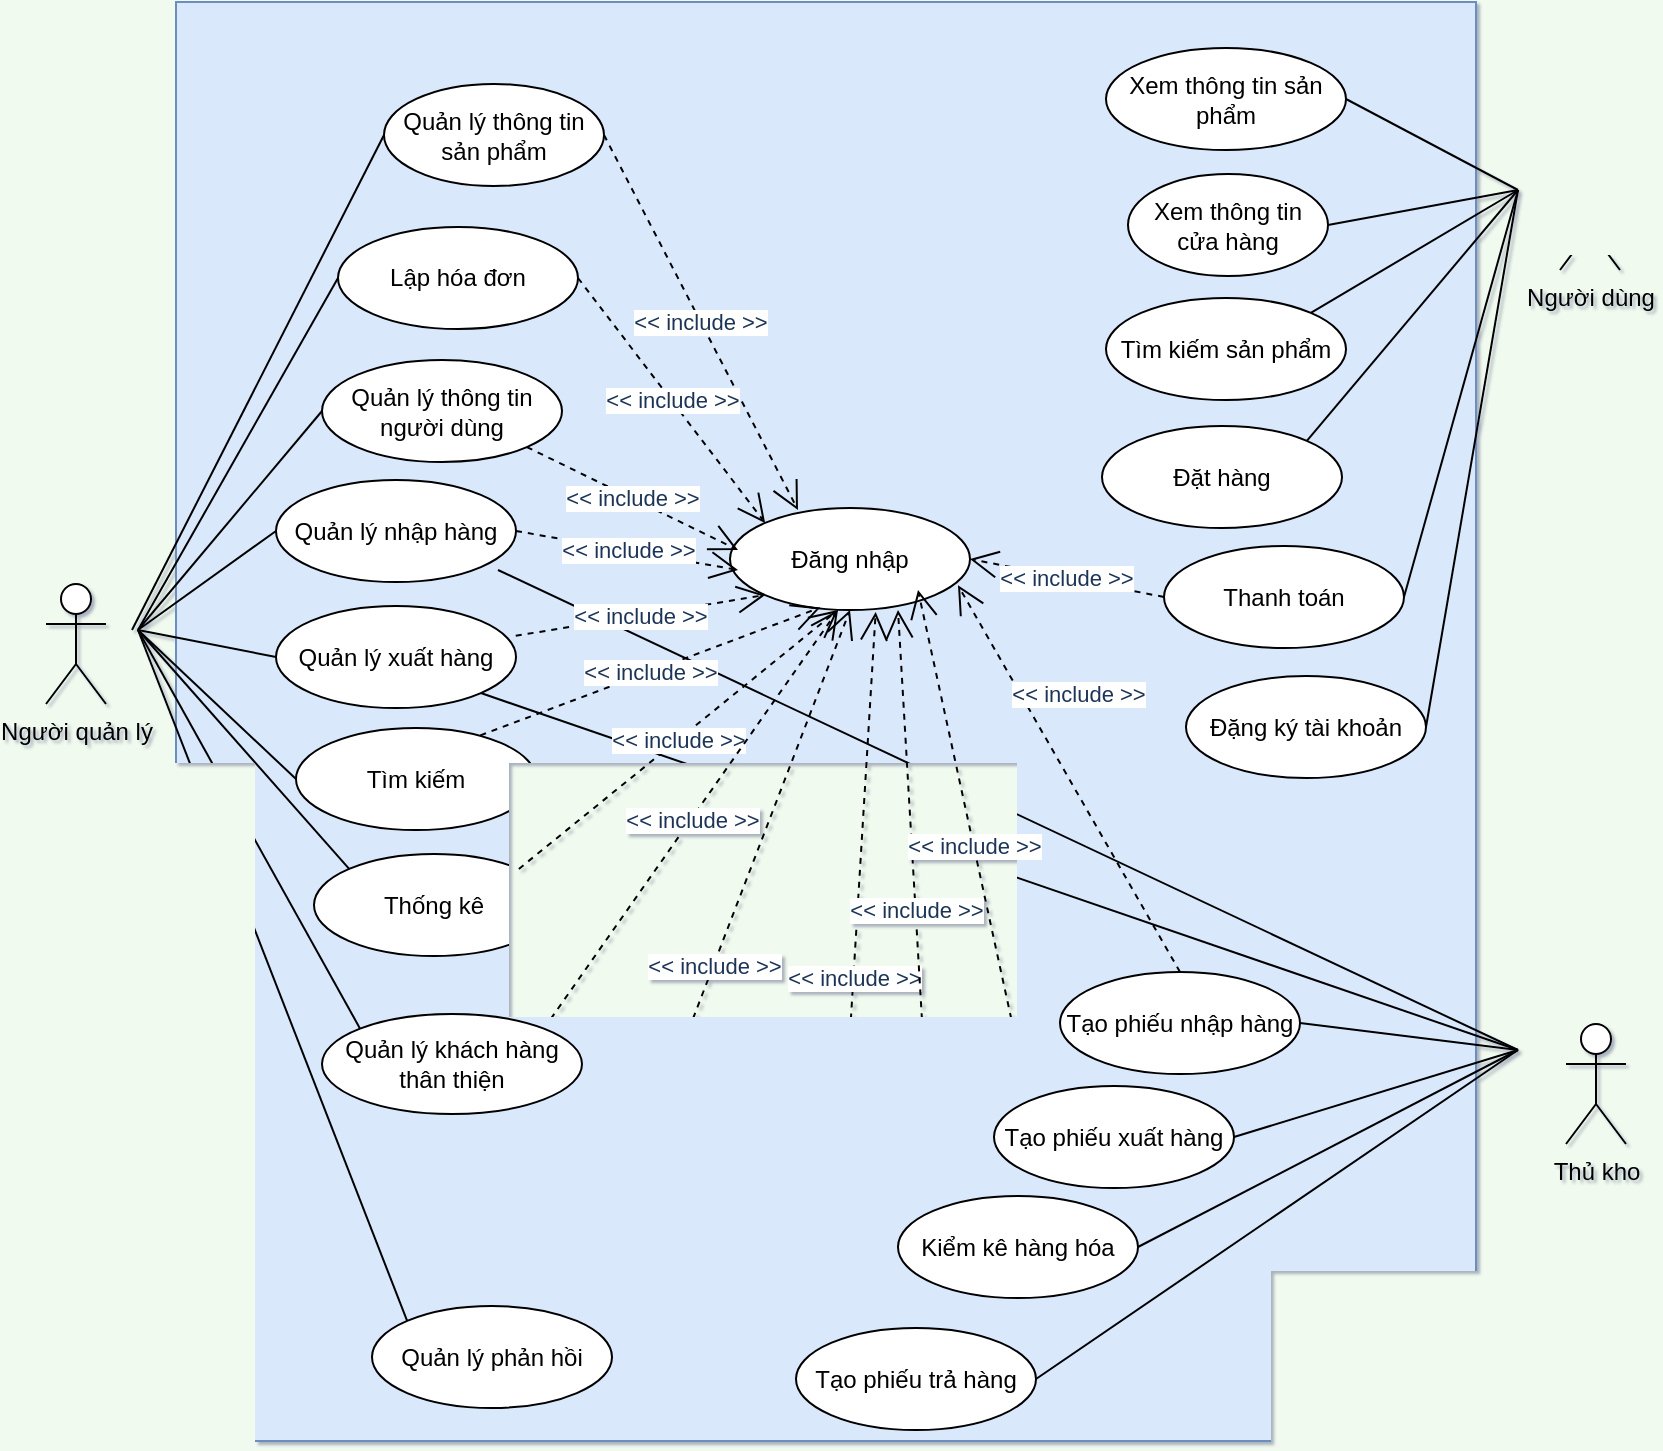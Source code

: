 <mxfile version="15.5.5" type="github">
  <diagram id="-NnQCleqrH_beRZVWZLP" name="Page-1">
    <mxGraphModel dx="1630" dy="770" grid="1" gridSize="10" guides="1" tooltips="1" connect="1" arrows="1" fold="1" page="1" pageScale="1" pageWidth="827" pageHeight="1169" background="#F1FAEE" math="0" shadow="1">
      <root>
        <mxCell id="0" />
        <mxCell id="1" parent="0" />
        <mxCell id="YiLMt7oZlH539d_1v7aD-1" value="Người quản lý" style="shape=umlActor;verticalLabelPosition=bottom;verticalAlign=top;html=1;outlineConnect=0;" vertex="1" parent="1">
          <mxGeometry x="24" y="417" width="30" height="60" as="geometry" />
        </mxCell>
        <mxCell id="YiLMt7oZlH539d_1v7aD-2" value="" style="rounded=0;whiteSpace=wrap;html=1;fillColor=#dae8fc;strokeColor=#6c8ebf;" vertex="1" parent="1">
          <mxGeometry x="89" y="126" width="650" height="719.5" as="geometry" />
        </mxCell>
        <mxCell id="YiLMt7oZlH539d_1v7aD-5" value="Người dùng" style="shape=umlActor;verticalLabelPosition=bottom;verticalAlign=top;html=1;outlineConnect=0;" vertex="1" parent="1">
          <mxGeometry x="781" y="200" width="30" height="60" as="geometry" />
        </mxCell>
        <mxCell id="YiLMt7oZlH539d_1v7aD-6" value="Thủ kho" style="shape=umlActor;verticalLabelPosition=bottom;verticalAlign=top;html=1;outlineConnect=0;" vertex="1" parent="1">
          <mxGeometry x="784" y="637" width="30" height="60" as="geometry" />
        </mxCell>
        <mxCell id="YiLMt7oZlH539d_1v7aD-8" value="Đăng nhập" style="ellipse;whiteSpace=wrap;html=1;" vertex="1" parent="1">
          <mxGeometry x="366" y="379" width="120" height="51" as="geometry" />
        </mxCell>
        <mxCell id="YiLMt7oZlH539d_1v7aD-9" value="Quản lý thông tin sản phẩm" style="ellipse;whiteSpace=wrap;html=1;" vertex="1" parent="1">
          <mxGeometry x="193" y="167" width="110" height="51" as="geometry" />
        </mxCell>
        <mxCell id="YiLMt7oZlH539d_1v7aD-10" value="Lập hóa đơn" style="ellipse;whiteSpace=wrap;html=1;" vertex="1" parent="1">
          <mxGeometry x="170" y="238.5" width="120" height="51" as="geometry" />
        </mxCell>
        <mxCell id="YiLMt7oZlH539d_1v7aD-11" value="Quản lý thông tin người dùng" style="ellipse;whiteSpace=wrap;html=1;" vertex="1" parent="1">
          <mxGeometry x="162" y="305" width="120" height="51" as="geometry" />
        </mxCell>
        <mxCell id="YiLMt7oZlH539d_1v7aD-12" value="Quản lý nhập hàng" style="ellipse;whiteSpace=wrap;html=1;" vertex="1" parent="1">
          <mxGeometry x="139" y="365" width="120" height="51" as="geometry" />
        </mxCell>
        <mxCell id="YiLMt7oZlH539d_1v7aD-13" value="Quản lý xuất hàng" style="ellipse;whiteSpace=wrap;html=1;" vertex="1" parent="1">
          <mxGeometry x="139" y="428" width="120" height="51" as="geometry" />
        </mxCell>
        <mxCell id="YiLMt7oZlH539d_1v7aD-14" value="Tìm kiếm" style="ellipse;whiteSpace=wrap;html=1;" vertex="1" parent="1">
          <mxGeometry x="149" y="489" width="120" height="51" as="geometry" />
        </mxCell>
        <mxCell id="YiLMt7oZlH539d_1v7aD-15" value="Thống kê" style="ellipse;whiteSpace=wrap;html=1;" vertex="1" parent="1">
          <mxGeometry x="158" y="552" width="120" height="51" as="geometry" />
        </mxCell>
        <mxCell id="YiLMt7oZlH539d_1v7aD-16" value="Quản lý khách hàng thân thiện" style="ellipse;whiteSpace=wrap;html=1;" vertex="1" parent="1">
          <mxGeometry x="162" y="632" width="130" height="50" as="geometry" />
        </mxCell>
        <mxCell id="YiLMt7oZlH539d_1v7aD-17" value="Quản lý phản hồi" style="ellipse;whiteSpace=wrap;html=1;" vertex="1" parent="1">
          <mxGeometry x="187" y="778" width="120" height="51" as="geometry" />
        </mxCell>
        <mxCell id="YiLMt7oZlH539d_1v7aD-18" value="Xem thông tin sản phẩm" style="ellipse;whiteSpace=wrap;html=1;" vertex="1" parent="1">
          <mxGeometry x="554" y="149" width="120" height="51" as="geometry" />
        </mxCell>
        <mxCell id="YiLMt7oZlH539d_1v7aD-19" value="Xem thông tin cửa hàng" style="ellipse;whiteSpace=wrap;html=1;" vertex="1" parent="1">
          <mxGeometry x="565" y="212" width="100" height="51" as="geometry" />
        </mxCell>
        <mxCell id="YiLMt7oZlH539d_1v7aD-20" value="Tìm kiếm sản phẩm" style="ellipse;whiteSpace=wrap;html=1;" vertex="1" parent="1">
          <mxGeometry x="554" y="274" width="120" height="51" as="geometry" />
        </mxCell>
        <mxCell id="YiLMt7oZlH539d_1v7aD-22" value="Đặt hàng" style="ellipse;whiteSpace=wrap;html=1;" vertex="1" parent="1">
          <mxGeometry x="552" y="338" width="120" height="51" as="geometry" />
        </mxCell>
        <mxCell id="YiLMt7oZlH539d_1v7aD-24" value="Thanh toán" style="ellipse;whiteSpace=wrap;html=1;" vertex="1" parent="1">
          <mxGeometry x="583" y="398" width="120" height="51" as="geometry" />
        </mxCell>
        <mxCell id="YiLMt7oZlH539d_1v7aD-25" value="Đặng ký tài khoản" style="ellipse;whiteSpace=wrap;html=1;" vertex="1" parent="1">
          <mxGeometry x="594" y="463" width="120" height="51" as="geometry" />
        </mxCell>
        <mxCell id="YiLMt7oZlH539d_1v7aD-26" value="Tạo phiếu nhập hàng" style="ellipse;whiteSpace=wrap;html=1;" vertex="1" parent="1">
          <mxGeometry x="531" y="611" width="120" height="51" as="geometry" />
        </mxCell>
        <mxCell id="YiLMt7oZlH539d_1v7aD-27" value="Tạo phiếu xuất hàng" style="ellipse;whiteSpace=wrap;html=1;" vertex="1" parent="1">
          <mxGeometry x="498" y="668" width="120" height="51" as="geometry" />
        </mxCell>
        <mxCell id="YiLMt7oZlH539d_1v7aD-28" value="Kiểm kê hàng hóa" style="ellipse;whiteSpace=wrap;html=1;" vertex="1" parent="1">
          <mxGeometry x="450" y="723" width="120" height="51" as="geometry" />
        </mxCell>
        <mxCell id="YiLMt7oZlH539d_1v7aD-30" value="Tạo phiếu trả hàng" style="ellipse;whiteSpace=wrap;html=1;" vertex="1" parent="1">
          <mxGeometry x="399" y="789" width="120" height="51" as="geometry" />
        </mxCell>
        <mxCell id="YiLMt7oZlH539d_1v7aD-31" value="" style="endArrow=none;html=1;rounded=0;entryX=0;entryY=0.5;entryDx=0;entryDy=0;fontColor=#1D3557;labelBackgroundColor=#F1FAEE;" edge="1" parent="1" target="YiLMt7oZlH539d_1v7aD-9">
          <mxGeometry width="50" height="50" relative="1" as="geometry">
            <mxPoint x="67" y="440" as="sourcePoint" />
            <mxPoint x="117" y="295" as="targetPoint" />
          </mxGeometry>
        </mxCell>
        <mxCell id="YiLMt7oZlH539d_1v7aD-33" value="" style="endArrow=none;html=1;rounded=0;entryX=0;entryY=0.5;entryDx=0;entryDy=0;fontColor=#1D3557;labelBackgroundColor=#F1FAEE;" edge="1" parent="1" target="YiLMt7oZlH539d_1v7aD-10">
          <mxGeometry width="50" height="50" relative="1" as="geometry">
            <mxPoint x="70" y="440" as="sourcePoint" />
            <mxPoint x="152.0" y="202.5" as="targetPoint" />
          </mxGeometry>
        </mxCell>
        <mxCell id="YiLMt7oZlH539d_1v7aD-34" value="" style="endArrow=none;html=1;rounded=0;entryX=0;entryY=0.5;entryDx=0;entryDy=0;fontColor=#1D3557;labelBackgroundColor=#F1FAEE;" edge="1" parent="1" target="YiLMt7oZlH539d_1v7aD-11">
          <mxGeometry width="50" height="50" relative="1" as="geometry">
            <mxPoint x="70" y="440" as="sourcePoint" />
            <mxPoint x="162.0" y="212.5" as="targetPoint" />
          </mxGeometry>
        </mxCell>
        <mxCell id="YiLMt7oZlH539d_1v7aD-35" value="" style="endArrow=none;html=1;rounded=0;entryX=0;entryY=0.5;entryDx=0;entryDy=0;fontColor=#1D3557;labelBackgroundColor=#F1FAEE;" edge="1" parent="1" target="YiLMt7oZlH539d_1v7aD-12">
          <mxGeometry width="50" height="50" relative="1" as="geometry">
            <mxPoint x="70" y="440" as="sourcePoint" />
            <mxPoint x="172.0" y="222.5" as="targetPoint" />
          </mxGeometry>
        </mxCell>
        <mxCell id="YiLMt7oZlH539d_1v7aD-36" value="" style="endArrow=none;html=1;rounded=0;entryX=0;entryY=0.5;entryDx=0;entryDy=0;fontColor=#1D3557;labelBackgroundColor=#F1FAEE;" edge="1" parent="1" target="YiLMt7oZlH539d_1v7aD-13">
          <mxGeometry width="50" height="50" relative="1" as="geometry">
            <mxPoint x="70" y="440" as="sourcePoint" />
            <mxPoint x="182.0" y="232.5" as="targetPoint" />
          </mxGeometry>
        </mxCell>
        <mxCell id="YiLMt7oZlH539d_1v7aD-37" value="" style="endArrow=none;html=1;rounded=0;entryX=0;entryY=0.5;entryDx=0;entryDy=0;fontColor=#1D3557;labelBackgroundColor=#F1FAEE;" edge="1" parent="1" target="YiLMt7oZlH539d_1v7aD-14">
          <mxGeometry width="50" height="50" relative="1" as="geometry">
            <mxPoint x="70" y="440" as="sourcePoint" />
            <mxPoint x="192.0" y="242.5" as="targetPoint" />
          </mxGeometry>
        </mxCell>
        <mxCell id="YiLMt7oZlH539d_1v7aD-38" value="" style="endArrow=none;html=1;rounded=0;entryX=0;entryY=0;entryDx=0;entryDy=0;fontColor=#1D3557;labelBackgroundColor=#F1FAEE;" edge="1" parent="1" target="YiLMt7oZlH539d_1v7aD-15">
          <mxGeometry width="50" height="50" relative="1" as="geometry">
            <mxPoint x="70" y="440" as="sourcePoint" />
            <mxPoint x="202.0" y="252.5" as="targetPoint" />
          </mxGeometry>
        </mxCell>
        <mxCell id="YiLMt7oZlH539d_1v7aD-39" value="" style="endArrow=none;html=1;rounded=0;entryX=0;entryY=0;entryDx=0;entryDy=0;fontColor=#1D3557;labelBackgroundColor=#F1FAEE;" edge="1" parent="1" target="YiLMt7oZlH539d_1v7aD-16">
          <mxGeometry width="50" height="50" relative="1" as="geometry">
            <mxPoint x="70" y="440" as="sourcePoint" />
            <mxPoint x="212.0" y="262.5" as="targetPoint" />
          </mxGeometry>
        </mxCell>
        <mxCell id="YiLMt7oZlH539d_1v7aD-40" value="" style="endArrow=none;html=1;rounded=0;entryX=0;entryY=0;entryDx=0;entryDy=0;fontColor=#1D3557;labelBackgroundColor=#F1FAEE;" edge="1" parent="1" target="YiLMt7oZlH539d_1v7aD-17">
          <mxGeometry width="50" height="50" relative="1" as="geometry">
            <mxPoint x="70" y="440" as="sourcePoint" />
            <mxPoint x="222.0" y="272.5" as="targetPoint" />
          </mxGeometry>
        </mxCell>
        <mxCell id="YiLMt7oZlH539d_1v7aD-41" value="" style="endArrow=none;html=1;rounded=0;fontColor=#1D3557;labelBackgroundColor=#F1FAEE;" edge="1" parent="1">
          <mxGeometry width="50" height="50" relative="1" as="geometry">
            <mxPoint x="760" y="650" as="sourcePoint" />
            <mxPoint x="250" y="410" as="targetPoint" />
          </mxGeometry>
        </mxCell>
        <mxCell id="YiLMt7oZlH539d_1v7aD-42" value="" style="endArrow=none;html=1;rounded=0;entryX=1;entryY=1;entryDx=0;entryDy=0;fontColor=#1D3557;labelBackgroundColor=#F1FAEE;" edge="1" parent="1" target="YiLMt7oZlH539d_1v7aD-13">
          <mxGeometry width="50" height="50" relative="1" as="geometry">
            <mxPoint x="760" y="650" as="sourcePoint" />
            <mxPoint x="242.0" y="292.5" as="targetPoint" />
          </mxGeometry>
        </mxCell>
        <mxCell id="YiLMt7oZlH539d_1v7aD-43" value="" style="endArrow=none;html=1;rounded=0;entryX=1;entryY=0.5;entryDx=0;entryDy=0;fontColor=#1D3557;labelBackgroundColor=#F1FAEE;" edge="1" parent="1" target="YiLMt7oZlH539d_1v7aD-26">
          <mxGeometry width="50" height="50" relative="1" as="geometry">
            <mxPoint x="760" y="650" as="sourcePoint" />
            <mxPoint x="252.0" y="302.5" as="targetPoint" />
          </mxGeometry>
        </mxCell>
        <mxCell id="YiLMt7oZlH539d_1v7aD-44" value="" style="endArrow=none;html=1;rounded=0;entryX=1;entryY=0.5;entryDx=0;entryDy=0;fontColor=#1D3557;labelBackgroundColor=#F1FAEE;" edge="1" parent="1" target="YiLMt7oZlH539d_1v7aD-27">
          <mxGeometry width="50" height="50" relative="1" as="geometry">
            <mxPoint x="760" y="650" as="sourcePoint" />
            <mxPoint x="262.0" y="312.5" as="targetPoint" />
          </mxGeometry>
        </mxCell>
        <mxCell id="YiLMt7oZlH539d_1v7aD-45" value="" style="endArrow=none;html=1;rounded=0;entryX=1;entryY=0.5;entryDx=0;entryDy=0;fontColor=#1D3557;labelBackgroundColor=#F1FAEE;" edge="1" parent="1" target="YiLMt7oZlH539d_1v7aD-28">
          <mxGeometry width="50" height="50" relative="1" as="geometry">
            <mxPoint x="760" y="650" as="sourcePoint" />
            <mxPoint x="272.0" y="322.5" as="targetPoint" />
          </mxGeometry>
        </mxCell>
        <mxCell id="YiLMt7oZlH539d_1v7aD-46" value="" style="endArrow=none;html=1;rounded=0;entryX=1;entryY=0.5;entryDx=0;entryDy=0;fontColor=#1D3557;labelBackgroundColor=#F1FAEE;" edge="1" parent="1" target="YiLMt7oZlH539d_1v7aD-30">
          <mxGeometry width="50" height="50" relative="1" as="geometry">
            <mxPoint x="760" y="650" as="sourcePoint" />
            <mxPoint x="282.0" y="332.5" as="targetPoint" />
          </mxGeometry>
        </mxCell>
        <mxCell id="YiLMt7oZlH539d_1v7aD-47" value="" style="endArrow=none;html=1;rounded=0;entryX=1;entryY=0.5;entryDx=0;entryDy=0;fontColor=#1D3557;labelBackgroundColor=#F1FAEE;" edge="1" parent="1" target="YiLMt7oZlH539d_1v7aD-18">
          <mxGeometry width="50" height="50" relative="1" as="geometry">
            <mxPoint x="760" y="220" as="sourcePoint" />
            <mxPoint x="292.0" y="342.5" as="targetPoint" />
          </mxGeometry>
        </mxCell>
        <mxCell id="YiLMt7oZlH539d_1v7aD-48" value="" style="endArrow=none;html=1;rounded=0;entryX=1;entryY=0.5;entryDx=0;entryDy=0;fontColor=#1D3557;labelBackgroundColor=#F1FAEE;" edge="1" parent="1" target="YiLMt7oZlH539d_1v7aD-19">
          <mxGeometry width="50" height="50" relative="1" as="geometry">
            <mxPoint x="760" y="220" as="sourcePoint" />
            <mxPoint x="302.0" y="352.5" as="targetPoint" />
          </mxGeometry>
        </mxCell>
        <mxCell id="YiLMt7oZlH539d_1v7aD-49" value="" style="endArrow=none;html=1;rounded=0;entryX=1;entryY=0;entryDx=0;entryDy=0;fontColor=#1D3557;labelBackgroundColor=#F1FAEE;" edge="1" parent="1" target="YiLMt7oZlH539d_1v7aD-20">
          <mxGeometry width="50" height="50" relative="1" as="geometry">
            <mxPoint x="760" y="220" as="sourcePoint" />
            <mxPoint x="312.0" y="362.5" as="targetPoint" />
          </mxGeometry>
        </mxCell>
        <mxCell id="YiLMt7oZlH539d_1v7aD-50" value="" style="endArrow=none;html=1;rounded=0;entryX=1;entryY=0;entryDx=0;entryDy=0;fontColor=#1D3557;labelBackgroundColor=#F1FAEE;" edge="1" parent="1" target="YiLMt7oZlH539d_1v7aD-22">
          <mxGeometry width="50" height="50" relative="1" as="geometry">
            <mxPoint x="760" y="220" as="sourcePoint" />
            <mxPoint x="322.0" y="372.5" as="targetPoint" />
          </mxGeometry>
        </mxCell>
        <mxCell id="YiLMt7oZlH539d_1v7aD-51" value="" style="endArrow=none;html=1;rounded=0;entryX=1;entryY=0.5;entryDx=0;entryDy=0;fontColor=#1D3557;labelBackgroundColor=#F1FAEE;" edge="1" parent="1" target="YiLMt7oZlH539d_1v7aD-24">
          <mxGeometry width="50" height="50" relative="1" as="geometry">
            <mxPoint x="760" y="220" as="sourcePoint" />
            <mxPoint x="332.0" y="382.5" as="targetPoint" />
          </mxGeometry>
        </mxCell>
        <mxCell id="YiLMt7oZlH539d_1v7aD-52" value="" style="endArrow=none;html=1;rounded=0;entryX=1;entryY=0.5;entryDx=0;entryDy=0;fontColor=#1D3557;labelBackgroundColor=#F1FAEE;" edge="1" parent="1" target="YiLMt7oZlH539d_1v7aD-25">
          <mxGeometry width="50" height="50" relative="1" as="geometry">
            <mxPoint x="760" y="220" as="sourcePoint" />
            <mxPoint x="342.0" y="392.5" as="targetPoint" />
          </mxGeometry>
        </mxCell>
        <mxCell id="YiLMt7oZlH539d_1v7aD-57" value="&amp;lt;&amp;lt; include &amp;gt;&amp;gt;" style="endArrow=open;endSize=12;dashed=1;html=1;rounded=1;sketch=0;fontColor=#1D3557;curved=0;exitX=1;exitY=0.5;exitDx=0;exitDy=0;" edge="1" parent="1" source="YiLMt7oZlH539d_1v7aD-9">
          <mxGeometry width="160" relative="1" as="geometry">
            <mxPoint x="130" y="420" as="sourcePoint" />
            <mxPoint x="400" y="380" as="targetPoint" />
          </mxGeometry>
        </mxCell>
        <mxCell id="YiLMt7oZlH539d_1v7aD-58" value="&amp;lt;&amp;lt; include &amp;gt;&amp;gt;" style="endArrow=open;endSize=12;dashed=1;html=1;rounded=1;sketch=0;fontColor=#1D3557;curved=0;exitX=1;exitY=0.5;exitDx=0;exitDy=0;entryX=0;entryY=0;entryDx=0;entryDy=0;" edge="1" parent="1" source="YiLMt7oZlH539d_1v7aD-10" target="YiLMt7oZlH539d_1v7aD-8">
          <mxGeometry width="160" relative="1" as="geometry">
            <mxPoint x="313.0" y="202.5" as="sourcePoint" />
            <mxPoint x="410" y="390" as="targetPoint" />
          </mxGeometry>
        </mxCell>
        <mxCell id="YiLMt7oZlH539d_1v7aD-59" value="&amp;lt;&amp;lt; include &amp;gt;&amp;gt;" style="endArrow=open;endSize=12;dashed=1;html=1;rounded=1;sketch=0;fontColor=#1D3557;curved=0;exitX=1;exitY=1;exitDx=0;exitDy=0;" edge="1" parent="1" source="YiLMt7oZlH539d_1v7aD-11">
          <mxGeometry width="160" relative="1" as="geometry">
            <mxPoint x="323.0" y="212.5" as="sourcePoint" />
            <mxPoint x="370" y="400" as="targetPoint" />
          </mxGeometry>
        </mxCell>
        <mxCell id="YiLMt7oZlH539d_1v7aD-60" value="&amp;lt;&amp;lt; include &amp;gt;&amp;gt;" style="endArrow=open;endSize=12;dashed=1;html=1;rounded=1;sketch=0;fontColor=#1D3557;curved=0;exitX=1;exitY=0.5;exitDx=0;exitDy=0;" edge="1" parent="1" source="YiLMt7oZlH539d_1v7aD-12">
          <mxGeometry width="160" relative="1" as="geometry">
            <mxPoint x="333.0" y="222.5" as="sourcePoint" />
            <mxPoint x="370" y="410" as="targetPoint" />
          </mxGeometry>
        </mxCell>
        <mxCell id="YiLMt7oZlH539d_1v7aD-61" value="&amp;lt;&amp;lt; include &amp;gt;&amp;gt;" style="endArrow=open;endSize=12;dashed=1;html=1;rounded=1;sketch=0;fontColor=#1D3557;curved=0;exitX=0.999;exitY=0.292;exitDx=0;exitDy=0;exitPerimeter=0;entryX=0;entryY=1;entryDx=0;entryDy=0;" edge="1" parent="1" source="YiLMt7oZlH539d_1v7aD-13" target="YiLMt7oZlH539d_1v7aD-8">
          <mxGeometry width="160" relative="1" as="geometry">
            <mxPoint x="343.0" y="232.5" as="sourcePoint" />
            <mxPoint x="440" y="420" as="targetPoint" />
          </mxGeometry>
        </mxCell>
        <mxCell id="YiLMt7oZlH539d_1v7aD-62" value="&amp;lt;&amp;lt; include &amp;gt;&amp;gt;" style="endArrow=open;endSize=12;dashed=1;html=1;rounded=1;sketch=0;fontColor=#1D3557;curved=0;exitX=0.768;exitY=0.072;exitDx=0;exitDy=0;exitPerimeter=0;entryX=0.376;entryY=0.976;entryDx=0;entryDy=0;entryPerimeter=0;" edge="1" parent="1" source="YiLMt7oZlH539d_1v7aD-14" target="YiLMt7oZlH539d_1v7aD-8">
          <mxGeometry width="160" relative="1" as="geometry">
            <mxPoint x="353.0" y="242.5" as="sourcePoint" />
            <mxPoint x="450" y="430" as="targetPoint" />
          </mxGeometry>
        </mxCell>
        <mxCell id="YiLMt7oZlH539d_1v7aD-63" value="&amp;lt;&amp;lt; include &amp;gt;&amp;gt;" style="endArrow=open;endSize=12;dashed=1;html=1;rounded=1;sketch=0;fontColor=#1D3557;curved=0;exitX=0;exitY=0.5;exitDx=0;exitDy=0;entryX=1;entryY=0.5;entryDx=0;entryDy=0;" edge="1" parent="1" source="YiLMt7oZlH539d_1v7aD-24" target="YiLMt7oZlH539d_1v7aD-8">
          <mxGeometry width="160" relative="1" as="geometry">
            <mxPoint x="363.0" y="252.5" as="sourcePoint" />
            <mxPoint x="460" y="440" as="targetPoint" />
          </mxGeometry>
        </mxCell>
        <mxCell id="YiLMt7oZlH539d_1v7aD-64" value="&amp;lt;&amp;lt; include &amp;gt;&amp;gt;" style="endArrow=open;endSize=12;dashed=1;html=1;rounded=1;sketch=0;fontColor=#1D3557;curved=0;exitX=1;exitY=0;exitDx=0;exitDy=0;entryX=0.5;entryY=1;entryDx=0;entryDy=0;" edge="1" parent="1" source="YiLMt7oZlH539d_1v7aD-17" target="YiLMt7oZlH539d_1v7aD-8">
          <mxGeometry width="160" relative="1" as="geometry">
            <mxPoint x="373.0" y="262.5" as="sourcePoint" />
            <mxPoint x="470" y="450" as="targetPoint" />
          </mxGeometry>
        </mxCell>
        <mxCell id="YiLMt7oZlH539d_1v7aD-65" value="&amp;lt;&amp;lt; include &amp;gt;&amp;gt;" style="endArrow=open;endSize=12;dashed=1;html=1;rounded=1;sketch=0;fontColor=#1D3557;curved=0;exitX=1;exitY=0;exitDx=0;exitDy=0;" edge="1" parent="1" source="YiLMt7oZlH539d_1v7aD-15">
          <mxGeometry width="160" relative="1" as="geometry">
            <mxPoint x="383.0" y="272.5" as="sourcePoint" />
            <mxPoint x="420" y="430" as="targetPoint" />
          </mxGeometry>
        </mxCell>
        <mxCell id="YiLMt7oZlH539d_1v7aD-66" value="&amp;lt;&amp;lt; include &amp;gt;&amp;gt;" style="endArrow=open;endSize=12;dashed=1;html=1;rounded=1;sketch=0;fontColor=#1D3557;curved=0;exitX=1;exitY=0;exitDx=0;exitDy=0;" edge="1" parent="1" source="YiLMt7oZlH539d_1v7aD-16">
          <mxGeometry width="160" relative="1" as="geometry">
            <mxPoint x="393.0" y="282.5" as="sourcePoint" />
            <mxPoint x="420" y="430" as="targetPoint" />
          </mxGeometry>
        </mxCell>
        <mxCell id="YiLMt7oZlH539d_1v7aD-67" value="&amp;lt;&amp;lt; include &amp;gt;&amp;gt;" style="endArrow=open;endSize=12;dashed=1;html=1;rounded=1;sketch=0;fontColor=#1D3557;curved=0;exitX=0;exitY=0;exitDx=0;exitDy=0;entryX=0.607;entryY=1.02;entryDx=0;entryDy=0;entryPerimeter=0;" edge="1" parent="1" source="YiLMt7oZlH539d_1v7aD-30" target="YiLMt7oZlH539d_1v7aD-8">
          <mxGeometry width="160" relative="1" as="geometry">
            <mxPoint x="403.0" y="292.5" as="sourcePoint" />
            <mxPoint x="500" y="480" as="targetPoint" />
          </mxGeometry>
        </mxCell>
        <mxCell id="YiLMt7oZlH539d_1v7aD-68" value="&amp;lt;&amp;lt; include &amp;gt;&amp;gt;" style="endArrow=open;endSize=12;dashed=1;html=1;rounded=1;sketch=0;fontColor=#1D3557;curved=0;exitX=0;exitY=0;exitDx=0;exitDy=0;" edge="1" parent="1" source="YiLMt7oZlH539d_1v7aD-28">
          <mxGeometry width="160" relative="1" as="geometry">
            <mxPoint x="413.0" y="302.5" as="sourcePoint" />
            <mxPoint x="450" y="430" as="targetPoint" />
          </mxGeometry>
        </mxCell>
        <mxCell id="YiLMt7oZlH539d_1v7aD-69" value="&amp;lt;&amp;lt; include &amp;gt;&amp;gt;" style="endArrow=open;endSize=12;dashed=1;html=1;rounded=1;sketch=0;fontColor=#1D3557;curved=0;exitX=0;exitY=0;exitDx=0;exitDy=0;" edge="1" parent="1" source="YiLMt7oZlH539d_1v7aD-27">
          <mxGeometry width="160" relative="1" as="geometry">
            <mxPoint x="423.0" y="312.5" as="sourcePoint" />
            <mxPoint x="460" y="420" as="targetPoint" />
          </mxGeometry>
        </mxCell>
        <mxCell id="YiLMt7oZlH539d_1v7aD-70" value="&amp;lt;&amp;lt; include &amp;gt;&amp;gt;" style="endArrow=open;endSize=12;dashed=1;html=1;rounded=1;sketch=0;fontColor=#1D3557;curved=0;exitX=0.5;exitY=0;exitDx=0;exitDy=0;entryX=0.95;entryY=0.758;entryDx=0;entryDy=0;entryPerimeter=0;" edge="1" parent="1" source="YiLMt7oZlH539d_1v7aD-26" target="YiLMt7oZlH539d_1v7aD-8">
          <mxGeometry x="0.32" y="-26" width="160" relative="1" as="geometry">
            <mxPoint x="433.0" y="322.5" as="sourcePoint" />
            <mxPoint x="530" y="510" as="targetPoint" />
            <mxPoint y="1" as="offset" />
          </mxGeometry>
        </mxCell>
      </root>
    </mxGraphModel>
  </diagram>
</mxfile>
